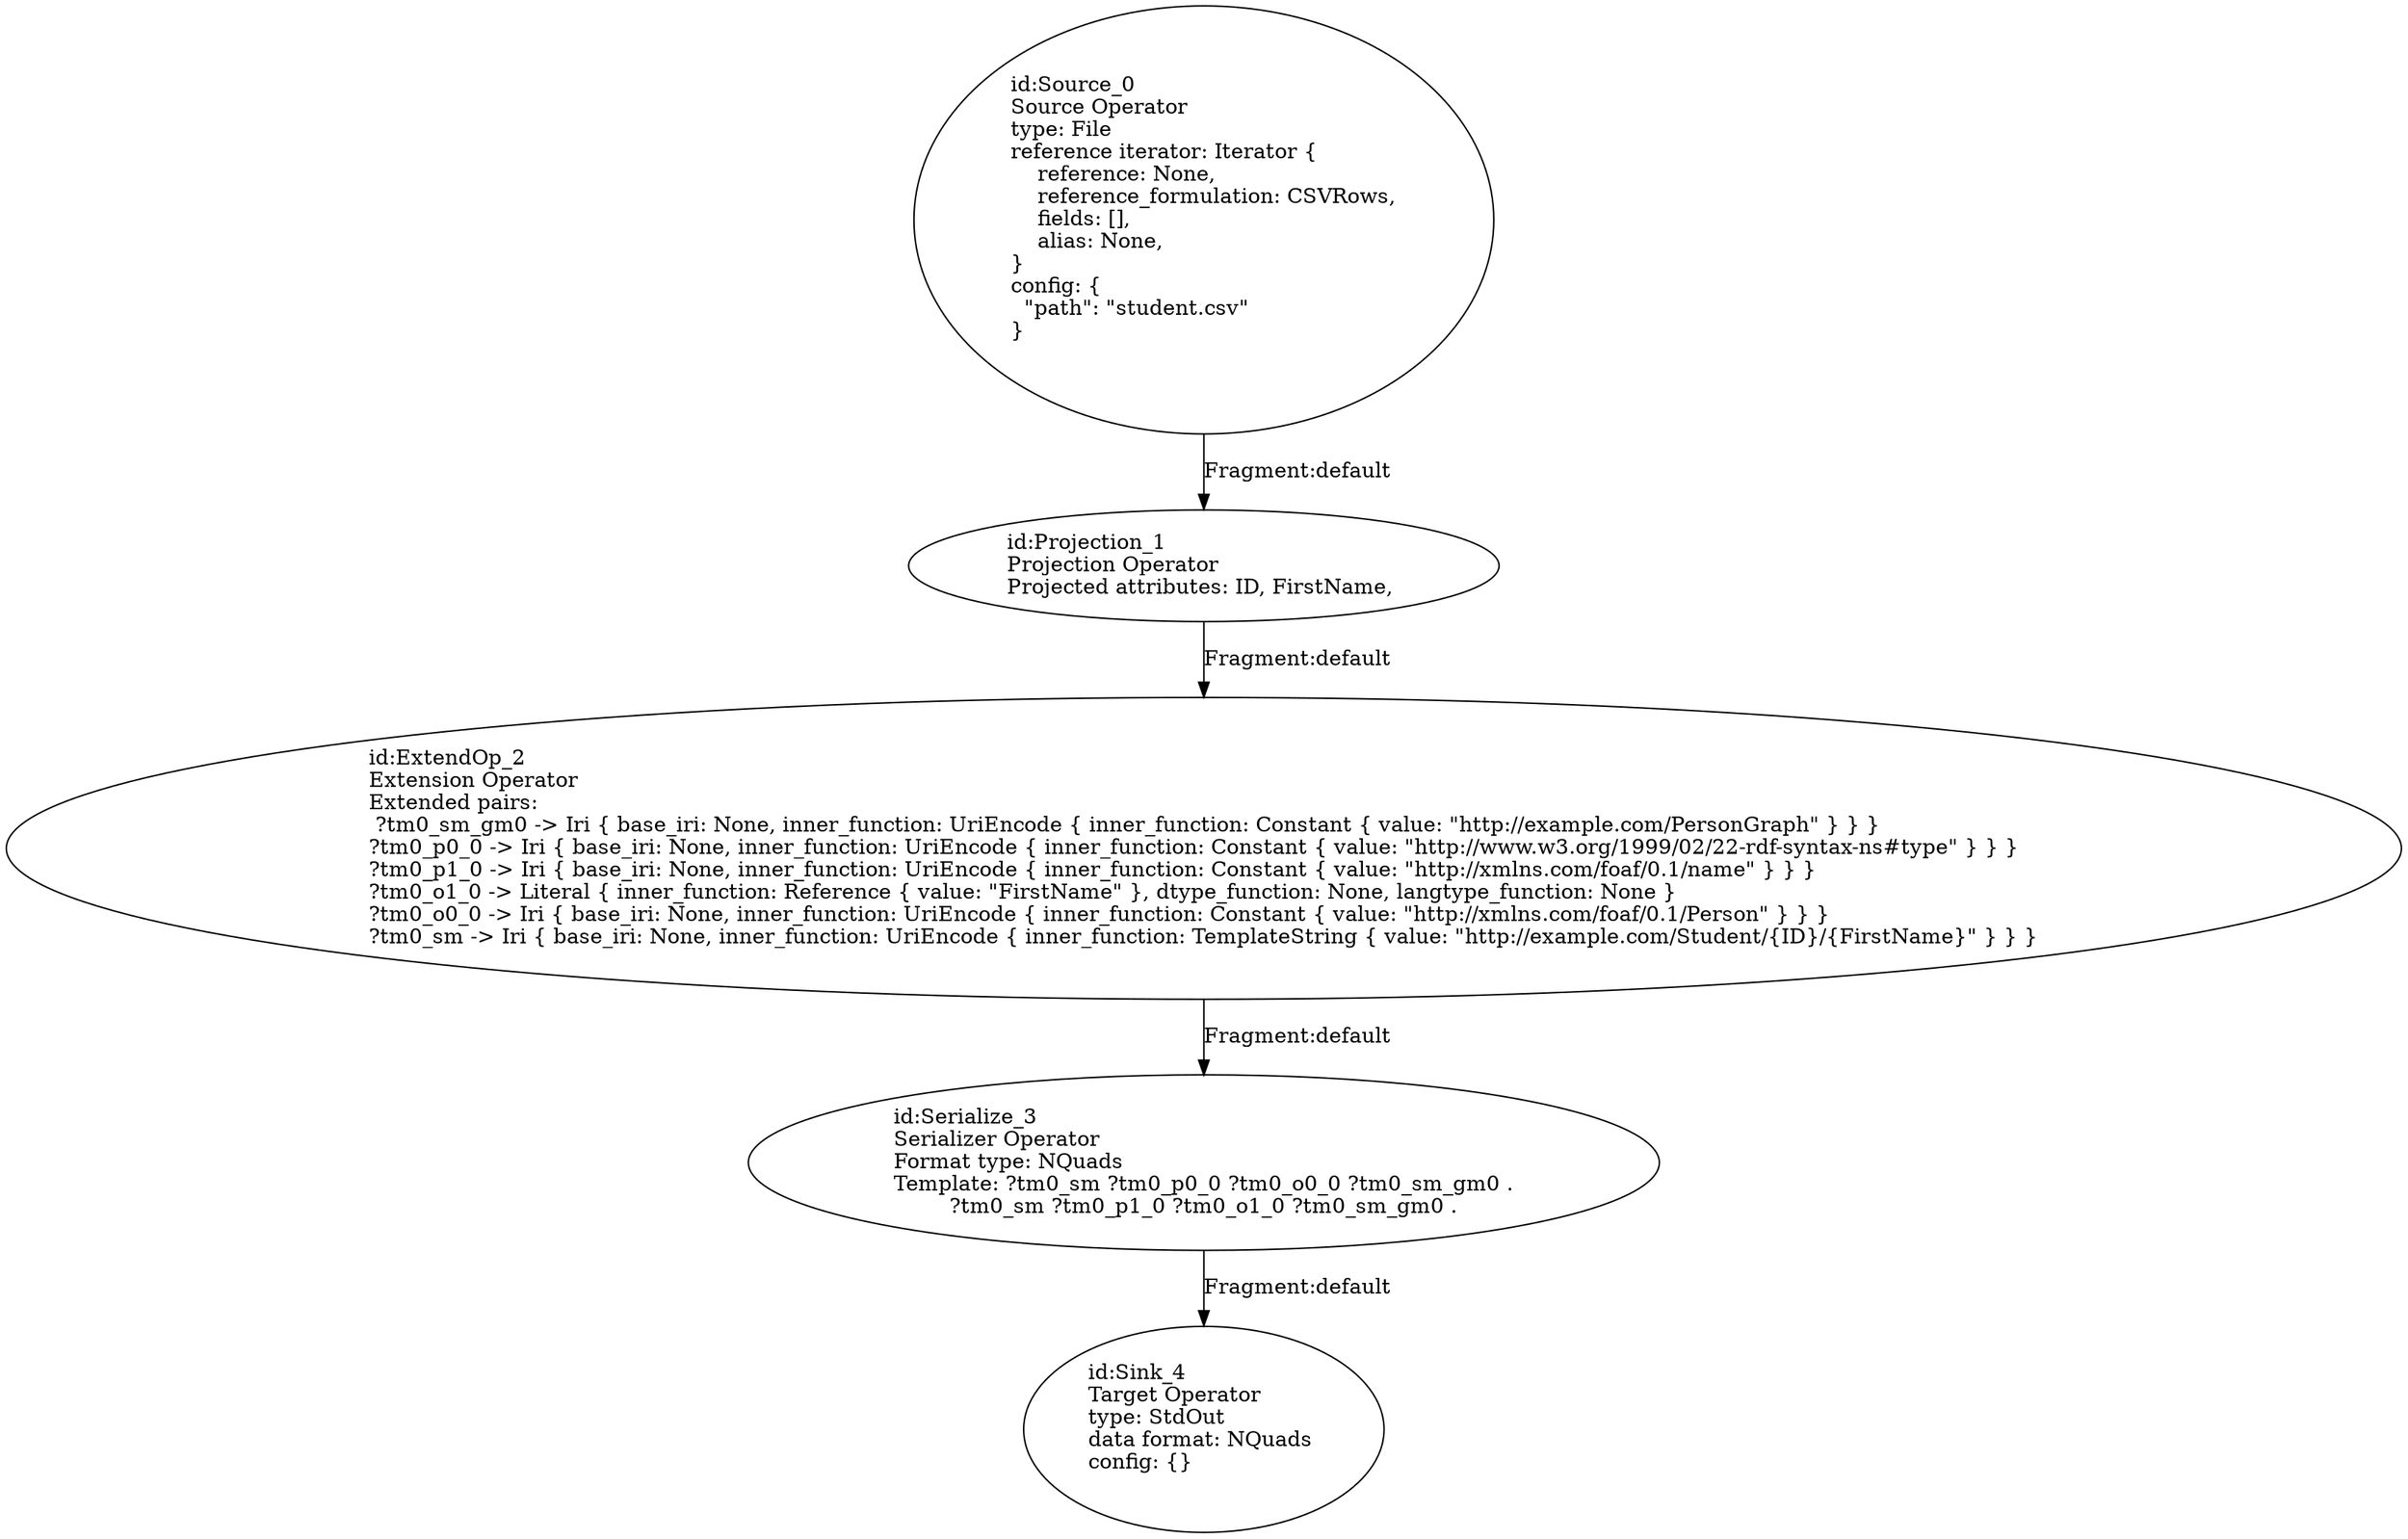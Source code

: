 digraph {
    0 [ label = "id:Source_0 \lSource Operator\ltype: File \lreference iterator: Iterator {\l    reference: None,\l    reference_formulation: CSVRows,\l    fields: [],\l    alias: None,\l} \lconfig: {\l  \"path\": \"student.csv\"\l}\l             " ]
    1 [ label = "id:Projection_1 \lProjection Operator\lProjected attributes: ID, FirstName, " ]
    2 [ label = "id:ExtendOp_2 \lExtension Operator\lExtended pairs: \l ?tm0_sm_gm0 -> Iri { base_iri: None, inner_function: UriEncode { inner_function: Constant { value: \"http://example.com/PersonGraph\" } } }\l?tm0_p0_0 -> Iri { base_iri: None, inner_function: UriEncode { inner_function: Constant { value: \"http://www.w3.org/1999/02/22-rdf-syntax-ns#type\" } } }\l?tm0_p1_0 -> Iri { base_iri: None, inner_function: UriEncode { inner_function: Constant { value: \"http://xmlns.com/foaf/0.1/name\" } } }\l?tm0_o1_0 -> Literal { inner_function: Reference { value: \"FirstName\" }, dtype_function: None, langtype_function: None }\l?tm0_o0_0 -> Iri { base_iri: None, inner_function: UriEncode { inner_function: Constant { value: \"http://xmlns.com/foaf/0.1/Person\" } } }\l?tm0_sm -> Iri { base_iri: None, inner_function: UriEncode { inner_function: TemplateString { value: \"http://example.com/Student/{ID}/{FirstName}\" } } }" ]
    3 [ label = "id:Serialize_3 \lSerializer Operator\lFormat type: NQuads\lTemplate: ?tm0_sm ?tm0_p0_0 ?tm0_o0_0 ?tm0_sm_gm0 .\l?tm0_sm ?tm0_p1_0 ?tm0_o1_0 ?tm0_sm_gm0 ." ]
    4 [ label = "id:Sink_4 \lTarget Operator\ltype: StdOut \ldata format: NQuads \lconfig: {}\l             " ]
    0 -> 1 [ label = "Fragment:default" ]
    1 -> 2 [ label = "Fragment:default" ]
    2 -> 3 [ label = "Fragment:default" ]
    3 -> 4 [ label = "Fragment:default" ]
}
